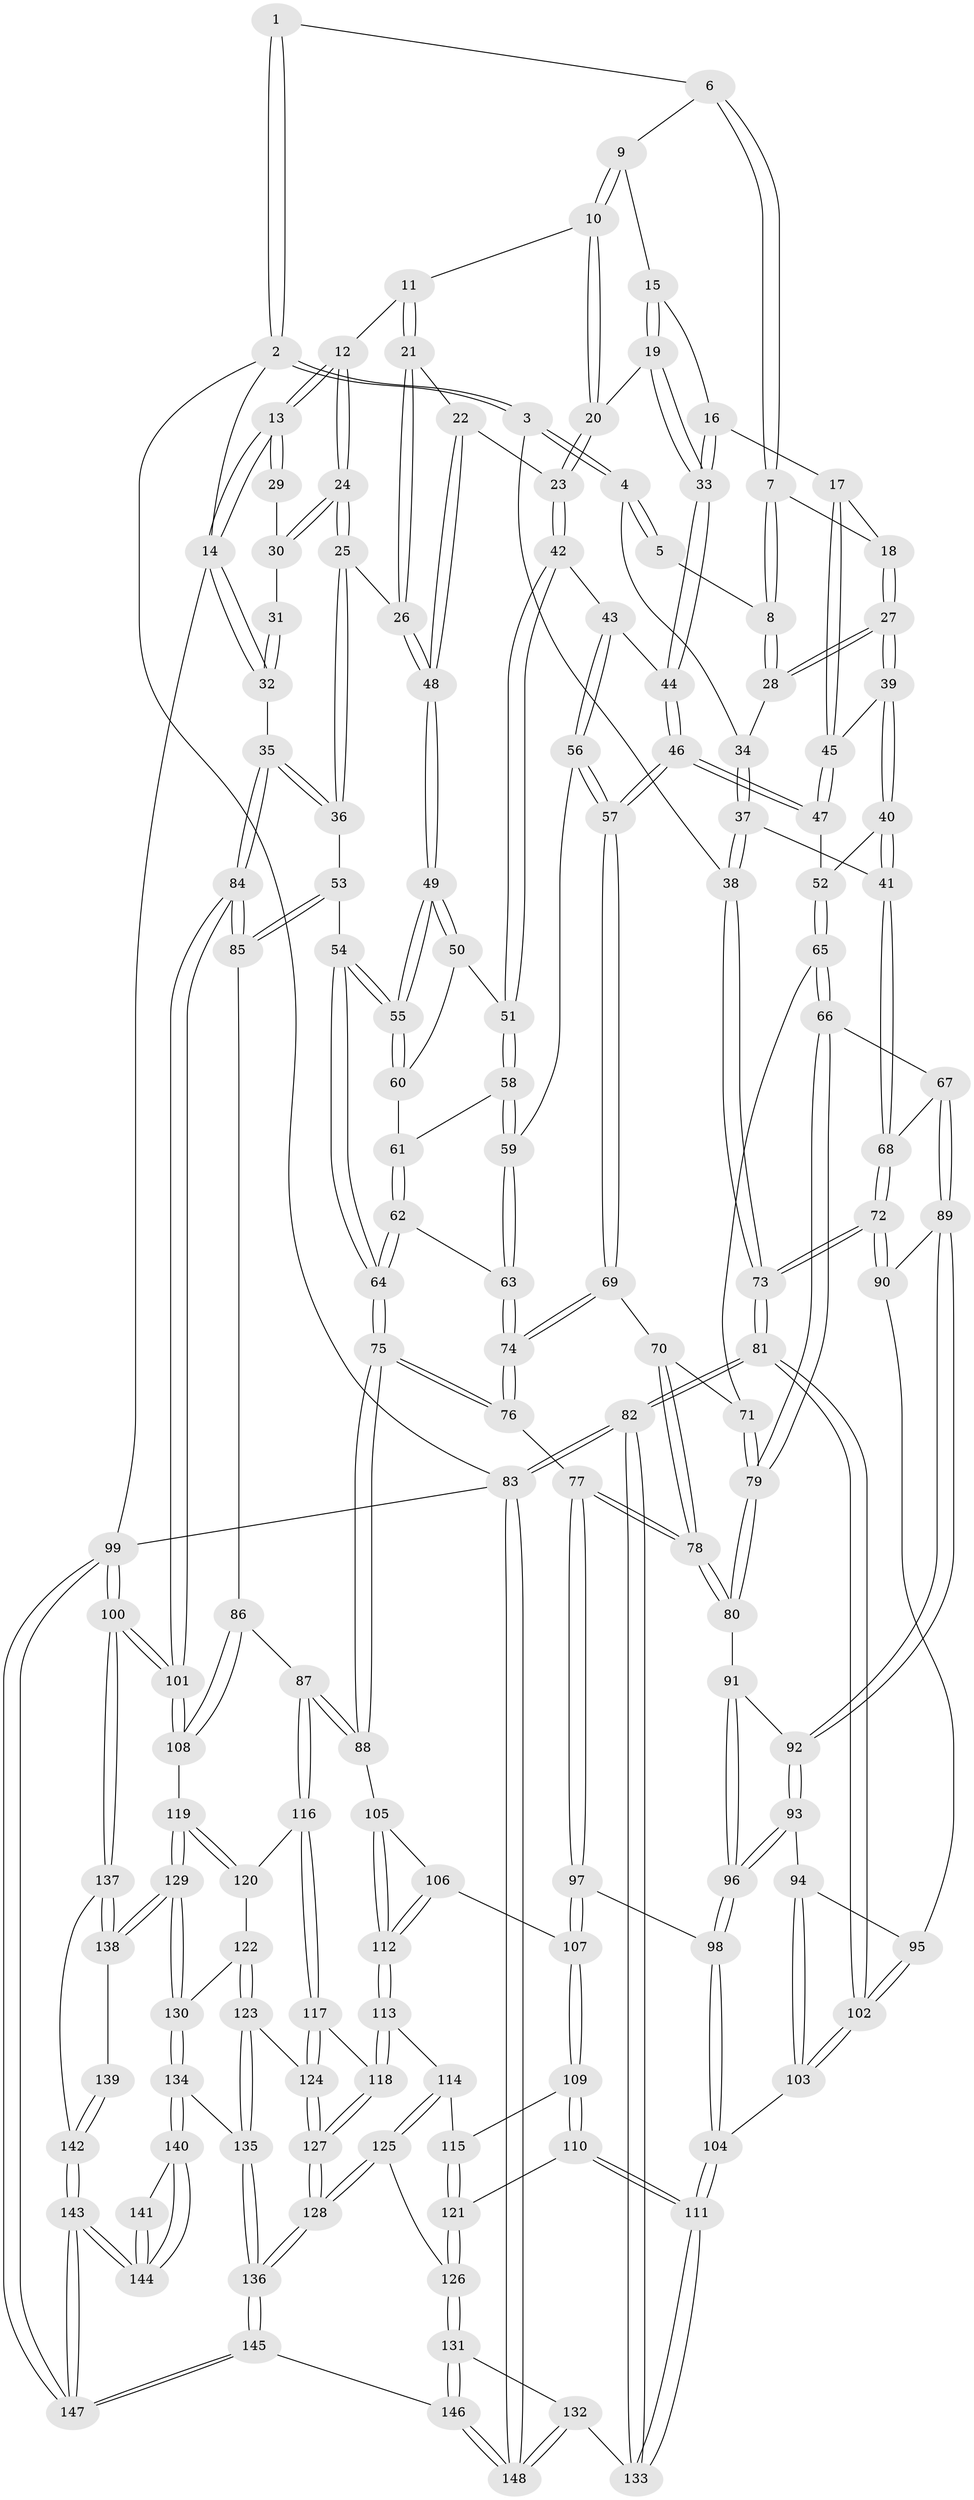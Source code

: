 // coarse degree distribution, {7: 0.06818181818181818, 5: 0.18181818181818182, 3: 0.25, 6: 0.06818181818181818, 9: 0.022727272727272728, 4: 0.2727272727272727, 2: 0.09090909090909091, 8: 0.022727272727272728, 1: 0.022727272727272728}
// Generated by graph-tools (version 1.1) at 2025/21/03/04/25 18:21:09]
// undirected, 148 vertices, 367 edges
graph export_dot {
graph [start="1"]
  node [color=gray90,style=filled];
  1 [pos="+0.23584676720694475+0"];
  2 [pos="+0+0"];
  3 [pos="+0+0"];
  4 [pos="+0.09220744679976635+0.09101241491952618"];
  5 [pos="+0.2276664644424478+0"];
  6 [pos="+0.29172064192716096+0"];
  7 [pos="+0.2571827522267958+0.06663456174222841"];
  8 [pos="+0.1662414810810215+0.08804838966182603"];
  9 [pos="+0.34222054198630536+0"];
  10 [pos="+0.7011657121679277+0"];
  11 [pos="+0.7121574690512303+0"];
  12 [pos="+1+0"];
  13 [pos="+1+0"];
  14 [pos="+1+0"];
  15 [pos="+0.3465864399232413+0"];
  16 [pos="+0.395228498647055+0.05487921900721092"];
  17 [pos="+0.29944118896509275+0.12274965494131283"];
  18 [pos="+0.2579002787450279+0.06810032304076084"];
  19 [pos="+0.5274066525907464+0.08646974024778963"];
  20 [pos="+0.565882205978847+0.08699362319149667"];
  21 [pos="+0.7655572423448338+0.0717178918532712"];
  22 [pos="+0.6372858972868701+0.1311762304459399"];
  23 [pos="+0.5867165145376677+0.1267600365665648"];
  24 [pos="+0.9009110319819288+0.08928015394233384"];
  25 [pos="+0.8211881829243817+0.1516115033397389"];
  26 [pos="+0.8145420698660808+0.1507338396828983"];
  27 [pos="+0.19715101352032594+0.15500121043697682"];
  28 [pos="+0.15242240221692857+0.10279955413244121"];
  29 [pos="+0.9823384803771007+0.05067790975231993"];
  30 [pos="+0.9048854809637533+0.09013181473258322"];
  31 [pos="+0.9429329760676006+0.09950908097408964"];
  32 [pos="+1+0.2726121169335622"];
  33 [pos="+0.4407206043396116+0.10591714340819293"];
  34 [pos="+0.1087793283931907+0.10336482912400459"];
  35 [pos="+1+0.2840212589361054"];
  36 [pos="+0.9986535529752206+0.28566257911498544"];
  37 [pos="+0.09663171338399454+0.19585749477652317"];
  38 [pos="+0+0.0044984698583647"];
  39 [pos="+0.20092949594491716+0.1618623673967566"];
  40 [pos="+0.18496650736812262+0.24442587540194766"];
  41 [pos="+0.11478070881028568+0.26387235804857895"];
  42 [pos="+0.5744092677512813+0.18606975639049497"];
  43 [pos="+0.5246920158544851+0.21320176403984287"];
  44 [pos="+0.43936110556164487+0.11275525319877269"];
  45 [pos="+0.29758559553156777+0.1423565354944633"];
  46 [pos="+0.3772629405993141+0.24571356183257184"];
  47 [pos="+0.34390161790081913+0.2342816922788301"];
  48 [pos="+0.7387923349226325+0.24037290236705802"];
  49 [pos="+0.7385390040555895+0.24096463448251154"];
  50 [pos="+0.6409726841607745+0.2317708343491492"];
  51 [pos="+0.5961327526172454+0.21404507920306748"];
  52 [pos="+0.2419260078221786+0.26795593708281784"];
  53 [pos="+0.8661319021636203+0.3672653811046857"];
  54 [pos="+0.7640244810823323+0.3679836809026334"];
  55 [pos="+0.7396047246127125+0.2736534331189042"];
  56 [pos="+0.49152500361806933+0.24908120416355248"];
  57 [pos="+0.3925237310681464+0.2645932668680957"];
  58 [pos="+0.5912776660656618+0.24863574139748737"];
  59 [pos="+0.548949906770376+0.3135686939495634"];
  60 [pos="+0.6236808778457977+0.3016206046048538"];
  61 [pos="+0.6208428944925178+0.30363876214234387"];
  62 [pos="+0.6019680372437834+0.33754415314437575"];
  63 [pos="+0.5499974201139458+0.31659053674764726"];
  64 [pos="+0.6792678878671424+0.4728765976678722"];
  65 [pos="+0.24297400388815638+0.31647955808480616"];
  66 [pos="+0.21768222652669122+0.41737169979668054"];
  67 [pos="+0.19394884637808277+0.41645138034681667"];
  68 [pos="+0.08602376459872592+0.2964136381001016"];
  69 [pos="+0.3938770105287494+0.29061350679155123"];
  70 [pos="+0.3928319980107158+0.2920912056759725"];
  71 [pos="+0.32663923180770105+0.3595965654486424"];
  72 [pos="+0+0.3655178779206684"];
  73 [pos="+0+0.3608747299126592"];
  74 [pos="+0.477690173787833+0.4014880593959615"];
  75 [pos="+0.6620687097341963+0.5232249566096074"];
  76 [pos="+0.48819578746380604+0.4709593644735162"];
  77 [pos="+0.39251273160286754+0.5190430969394056"];
  78 [pos="+0.3577334425553454+0.49600100489249915"];
  79 [pos="+0.2790516076172983+0.4576872309785923"];
  80 [pos="+0.2811875675669463+0.461010118720064"];
  81 [pos="+0+0.7314637026442213"];
  82 [pos="+0+1"];
  83 [pos="+0+1"];
  84 [pos="+1+0.5908368028037313"];
  85 [pos="+0.911720839486329+0.5349339440314148"];
  86 [pos="+0.7876418448413853+0.5814147127716783"];
  87 [pos="+0.6896198704777793+0.5798535322995545"];
  88 [pos="+0.6781808774484654+0.5671263612854346"];
  89 [pos="+0.1319041410979359+0.4644607145375774"];
  90 [pos="+0.003449586095409156+0.4426758562204465"];
  91 [pos="+0.24560195863729828+0.513536763247186"];
  92 [pos="+0.13755934440048187+0.5133576807318816"];
  93 [pos="+0.13382420201401535+0.5458574098273448"];
  94 [pos="+0.10180214392901393+0.5739430535663932"];
  95 [pos="+0.06528688200537722+0.5537120042830671"];
  96 [pos="+0.21817859184177782+0.574987144565253"];
  97 [pos="+0.38251737102746286+0.5982004541277194"];
  98 [pos="+0.23220475058581105+0.6355812266756744"];
  99 [pos="+1+1"];
  100 [pos="+1+1"];
  101 [pos="+1+0.6405042330691006"];
  102 [pos="+0+0.7198654862085735"];
  103 [pos="+0.10368719665835627+0.6926407070465986"];
  104 [pos="+0.17994821611977316+0.7293066399770767"];
  105 [pos="+0.6396319218648384+0.5891650186796377"];
  106 [pos="+0.4125843877187873+0.6301108131609862"];
  107 [pos="+0.3922142323205383+0.6202383145499686"];
  108 [pos="+0.9394376074959964+0.7435295519528511"];
  109 [pos="+0.3734695714508914+0.6802279721318374"];
  110 [pos="+0.3242424086138367+0.7372451427635276"];
  111 [pos="+0.19141723848916053+0.7519394758698414"];
  112 [pos="+0.4965671963383075+0.7025064476576922"];
  113 [pos="+0.49655711879618214+0.7048703335751214"];
  114 [pos="+0.4718231310639768+0.7531529627061291"];
  115 [pos="+0.4197821334149059+0.7432647719457176"];
  116 [pos="+0.6918209214260891+0.6157435837822667"];
  117 [pos="+0.6550175675108748+0.7171386994665978"];
  118 [pos="+0.5745867828008161+0.7614101142717495"];
  119 [pos="+0.8827057222725944+0.7995460384512366"];
  120 [pos="+0.7686562597235401+0.719923832976904"];
  121 [pos="+0.37277521854311096+0.7975776253795116"];
  122 [pos="+0.7477428162020269+0.7892640237761271"];
  123 [pos="+0.6809496253817854+0.8179846823205239"];
  124 [pos="+0.6661373404969985+0.7793861720188288"];
  125 [pos="+0.48150829169160336+0.8386042802916759"];
  126 [pos="+0.3816142793959736+0.8300704532773927"];
  127 [pos="+0.5361213746892383+0.8487328345981827"];
  128 [pos="+0.5207363385285647+0.8737350458111159"];
  129 [pos="+0.872476989873727+0.8353652668204039"];
  130 [pos="+0.7862780239481366+0.8332627154707748"];
  131 [pos="+0.33249513184732504+0.880306124189349"];
  132 [pos="+0.20662334128806298+0.8284524809764134"];
  133 [pos="+0.19083182695919693+0.7927109376646037"];
  134 [pos="+0.7029341043685309+0.8648679710589621"];
  135 [pos="+0.6829106849934009+0.8558148286338647"];
  136 [pos="+0.5459639005633723+0.9454295529243534"];
  137 [pos="+0.8852053513096331+0.8747366856224064"];
  138 [pos="+0.8726127986217387+0.8364252568786303"];
  139 [pos="+0.7771826826676912+0.8965292099416515"];
  140 [pos="+0.703395297395562+0.8655384604677634"];
  141 [pos="+0.761202356188718+0.8962716472481747"];
  142 [pos="+0.8005920249555827+1"];
  143 [pos="+0.771365070061264+1"];
  144 [pos="+0.7460827367629687+1"];
  145 [pos="+0.5183266010750222+1"];
  146 [pos="+0.4016995741517172+1"];
  147 [pos="+0.7543179502609818+1"];
  148 [pos="+0.11106961747750668+1"];
  1 -- 2;
  1 -- 2;
  1 -- 6;
  2 -- 3;
  2 -- 3;
  2 -- 14;
  2 -- 83;
  3 -- 4;
  3 -- 4;
  3 -- 38;
  4 -- 5;
  4 -- 5;
  4 -- 34;
  5 -- 8;
  6 -- 7;
  6 -- 7;
  6 -- 9;
  7 -- 8;
  7 -- 8;
  7 -- 18;
  8 -- 28;
  8 -- 28;
  9 -- 10;
  9 -- 10;
  9 -- 15;
  10 -- 11;
  10 -- 20;
  10 -- 20;
  11 -- 12;
  11 -- 21;
  11 -- 21;
  12 -- 13;
  12 -- 13;
  12 -- 24;
  12 -- 24;
  13 -- 14;
  13 -- 14;
  13 -- 29;
  13 -- 29;
  14 -- 32;
  14 -- 32;
  14 -- 99;
  15 -- 16;
  15 -- 19;
  15 -- 19;
  16 -- 17;
  16 -- 33;
  16 -- 33;
  17 -- 18;
  17 -- 45;
  17 -- 45;
  18 -- 27;
  18 -- 27;
  19 -- 20;
  19 -- 33;
  19 -- 33;
  20 -- 23;
  20 -- 23;
  21 -- 22;
  21 -- 26;
  21 -- 26;
  22 -- 23;
  22 -- 48;
  22 -- 48;
  23 -- 42;
  23 -- 42;
  24 -- 25;
  24 -- 25;
  24 -- 30;
  24 -- 30;
  25 -- 26;
  25 -- 36;
  25 -- 36;
  26 -- 48;
  26 -- 48;
  27 -- 28;
  27 -- 28;
  27 -- 39;
  27 -- 39;
  28 -- 34;
  29 -- 30;
  30 -- 31;
  31 -- 32;
  31 -- 32;
  32 -- 35;
  33 -- 44;
  33 -- 44;
  34 -- 37;
  34 -- 37;
  35 -- 36;
  35 -- 36;
  35 -- 84;
  35 -- 84;
  36 -- 53;
  37 -- 38;
  37 -- 38;
  37 -- 41;
  38 -- 73;
  38 -- 73;
  39 -- 40;
  39 -- 40;
  39 -- 45;
  40 -- 41;
  40 -- 41;
  40 -- 52;
  41 -- 68;
  41 -- 68;
  42 -- 43;
  42 -- 51;
  42 -- 51;
  43 -- 44;
  43 -- 56;
  43 -- 56;
  44 -- 46;
  44 -- 46;
  45 -- 47;
  45 -- 47;
  46 -- 47;
  46 -- 47;
  46 -- 57;
  46 -- 57;
  47 -- 52;
  48 -- 49;
  48 -- 49;
  49 -- 50;
  49 -- 50;
  49 -- 55;
  49 -- 55;
  50 -- 51;
  50 -- 60;
  51 -- 58;
  51 -- 58;
  52 -- 65;
  52 -- 65;
  53 -- 54;
  53 -- 85;
  53 -- 85;
  54 -- 55;
  54 -- 55;
  54 -- 64;
  54 -- 64;
  55 -- 60;
  55 -- 60;
  56 -- 57;
  56 -- 57;
  56 -- 59;
  57 -- 69;
  57 -- 69;
  58 -- 59;
  58 -- 59;
  58 -- 61;
  59 -- 63;
  59 -- 63;
  60 -- 61;
  61 -- 62;
  61 -- 62;
  62 -- 63;
  62 -- 64;
  62 -- 64;
  63 -- 74;
  63 -- 74;
  64 -- 75;
  64 -- 75;
  65 -- 66;
  65 -- 66;
  65 -- 71;
  66 -- 67;
  66 -- 79;
  66 -- 79;
  67 -- 68;
  67 -- 89;
  67 -- 89;
  68 -- 72;
  68 -- 72;
  69 -- 70;
  69 -- 74;
  69 -- 74;
  70 -- 71;
  70 -- 78;
  70 -- 78;
  71 -- 79;
  71 -- 79;
  72 -- 73;
  72 -- 73;
  72 -- 90;
  72 -- 90;
  73 -- 81;
  73 -- 81;
  74 -- 76;
  74 -- 76;
  75 -- 76;
  75 -- 76;
  75 -- 88;
  75 -- 88;
  76 -- 77;
  77 -- 78;
  77 -- 78;
  77 -- 97;
  77 -- 97;
  78 -- 80;
  78 -- 80;
  79 -- 80;
  79 -- 80;
  80 -- 91;
  81 -- 82;
  81 -- 82;
  81 -- 102;
  81 -- 102;
  82 -- 83;
  82 -- 83;
  82 -- 133;
  82 -- 133;
  83 -- 148;
  83 -- 148;
  83 -- 99;
  84 -- 85;
  84 -- 85;
  84 -- 101;
  84 -- 101;
  85 -- 86;
  86 -- 87;
  86 -- 108;
  86 -- 108;
  87 -- 88;
  87 -- 88;
  87 -- 116;
  87 -- 116;
  88 -- 105;
  89 -- 90;
  89 -- 92;
  89 -- 92;
  90 -- 95;
  91 -- 92;
  91 -- 96;
  91 -- 96;
  92 -- 93;
  92 -- 93;
  93 -- 94;
  93 -- 96;
  93 -- 96;
  94 -- 95;
  94 -- 103;
  94 -- 103;
  95 -- 102;
  95 -- 102;
  96 -- 98;
  96 -- 98;
  97 -- 98;
  97 -- 107;
  97 -- 107;
  98 -- 104;
  98 -- 104;
  99 -- 100;
  99 -- 100;
  99 -- 147;
  99 -- 147;
  100 -- 101;
  100 -- 101;
  100 -- 137;
  100 -- 137;
  101 -- 108;
  101 -- 108;
  102 -- 103;
  102 -- 103;
  103 -- 104;
  104 -- 111;
  104 -- 111;
  105 -- 106;
  105 -- 112;
  105 -- 112;
  106 -- 107;
  106 -- 112;
  106 -- 112;
  107 -- 109;
  107 -- 109;
  108 -- 119;
  109 -- 110;
  109 -- 110;
  109 -- 115;
  110 -- 111;
  110 -- 111;
  110 -- 121;
  111 -- 133;
  111 -- 133;
  112 -- 113;
  112 -- 113;
  113 -- 114;
  113 -- 118;
  113 -- 118;
  114 -- 115;
  114 -- 125;
  114 -- 125;
  115 -- 121;
  115 -- 121;
  116 -- 117;
  116 -- 117;
  116 -- 120;
  117 -- 118;
  117 -- 124;
  117 -- 124;
  118 -- 127;
  118 -- 127;
  119 -- 120;
  119 -- 120;
  119 -- 129;
  119 -- 129;
  120 -- 122;
  121 -- 126;
  121 -- 126;
  122 -- 123;
  122 -- 123;
  122 -- 130;
  123 -- 124;
  123 -- 135;
  123 -- 135;
  124 -- 127;
  124 -- 127;
  125 -- 126;
  125 -- 128;
  125 -- 128;
  126 -- 131;
  126 -- 131;
  127 -- 128;
  127 -- 128;
  128 -- 136;
  128 -- 136;
  129 -- 130;
  129 -- 130;
  129 -- 138;
  129 -- 138;
  130 -- 134;
  130 -- 134;
  131 -- 132;
  131 -- 146;
  131 -- 146;
  132 -- 133;
  132 -- 148;
  132 -- 148;
  134 -- 135;
  134 -- 140;
  134 -- 140;
  135 -- 136;
  135 -- 136;
  136 -- 145;
  136 -- 145;
  137 -- 138;
  137 -- 138;
  137 -- 142;
  138 -- 139;
  139 -- 142;
  139 -- 142;
  140 -- 141;
  140 -- 144;
  140 -- 144;
  141 -- 144;
  141 -- 144;
  142 -- 143;
  142 -- 143;
  143 -- 144;
  143 -- 144;
  143 -- 147;
  143 -- 147;
  145 -- 146;
  145 -- 147;
  145 -- 147;
  146 -- 148;
  146 -- 148;
}
